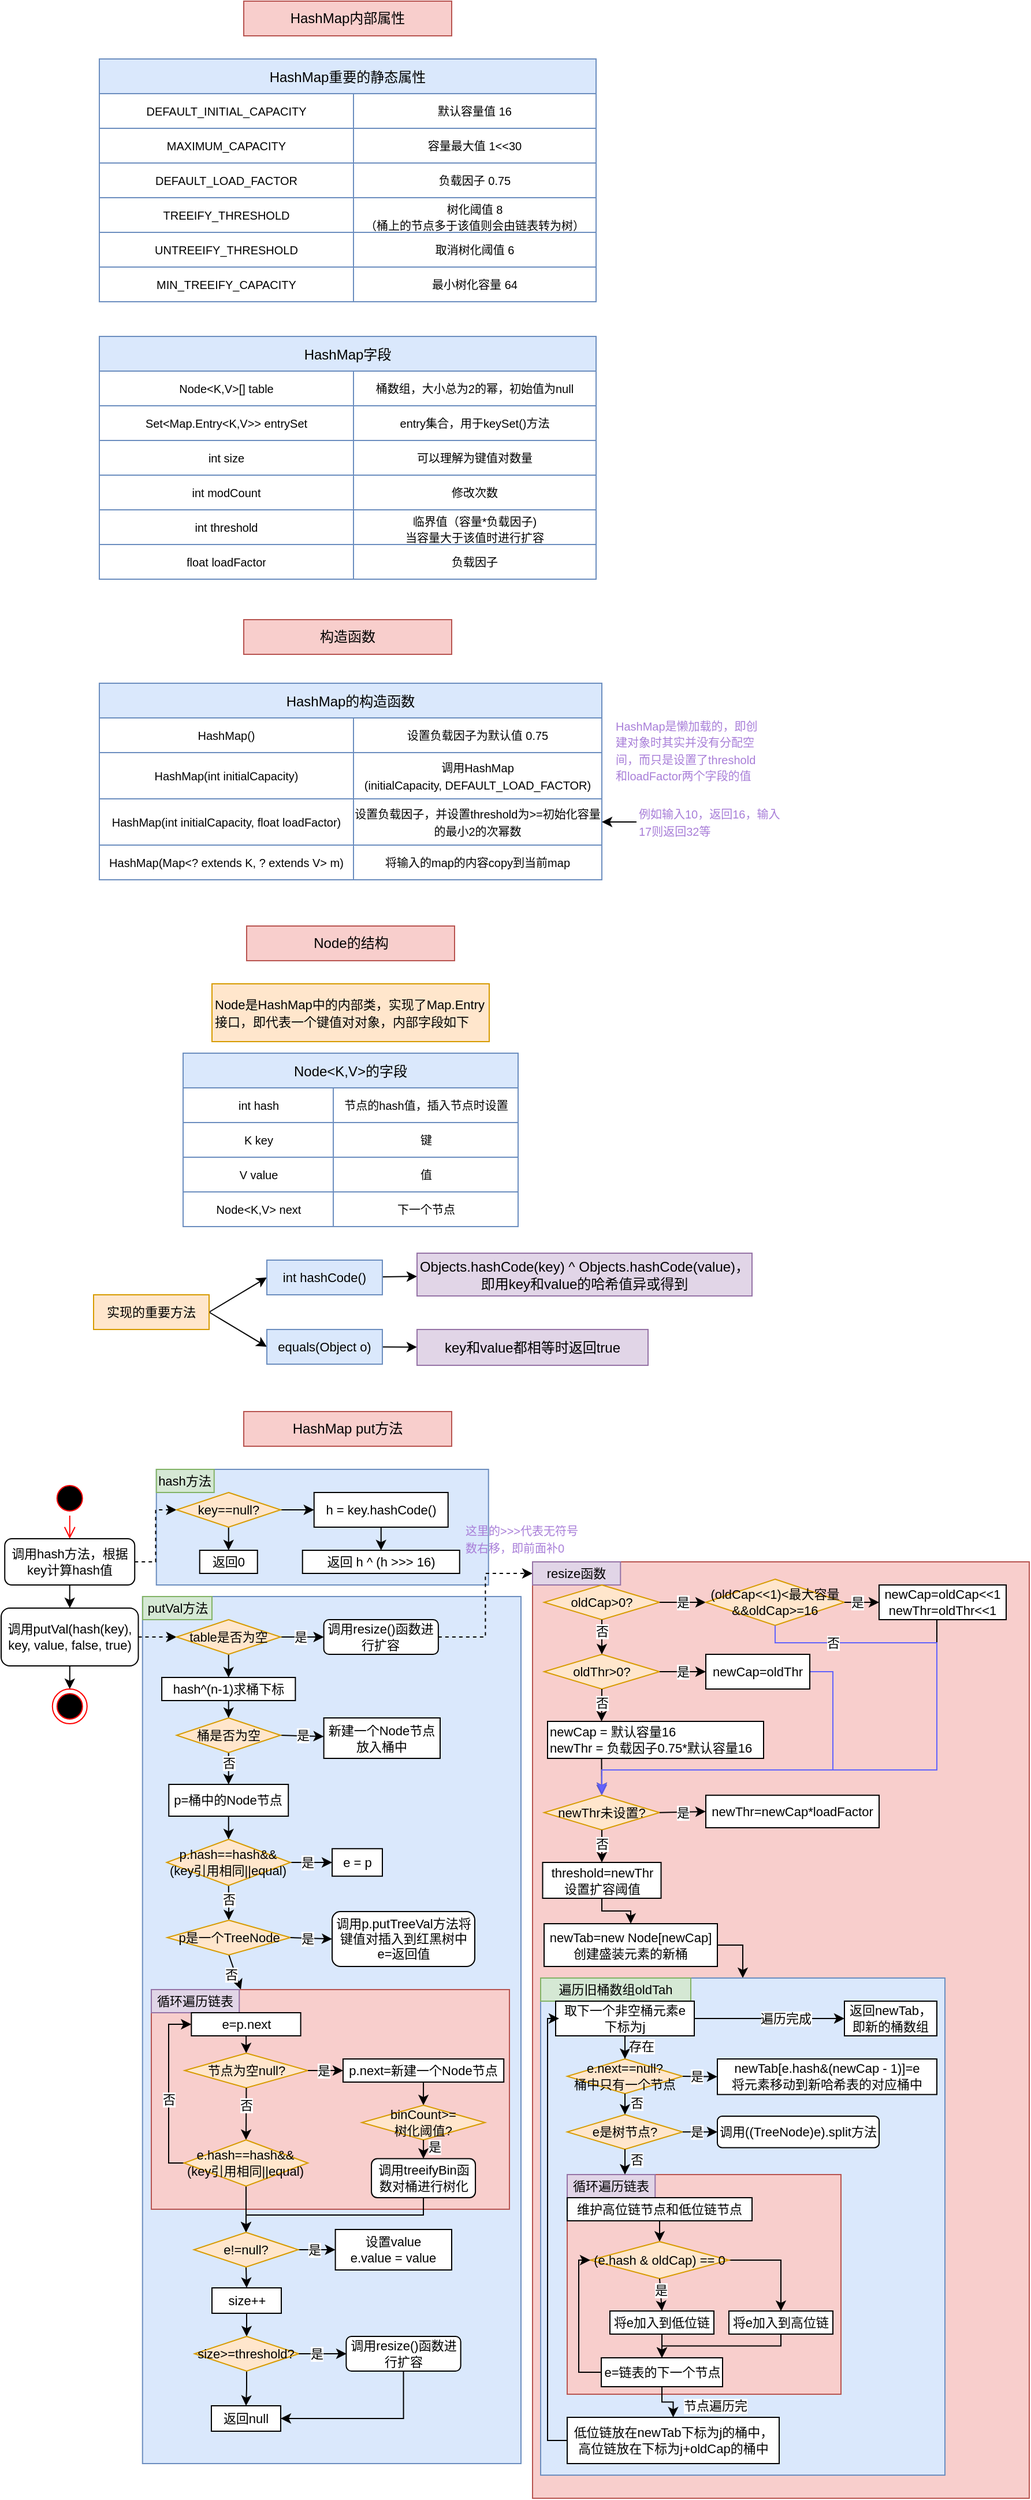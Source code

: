 <mxfile>
    <diagram id="Ffb0f-CPwvfEkKuO-_Lf" name="第 1 页">
        <mxGraphModel dx="519" dy="463" grid="1" gridSize="10" guides="1" tooltips="1" connect="1" arrows="1" fold="1" page="1" pageScale="1" pageWidth="827" pageHeight="1169" math="0" shadow="0">
            <root>
                <mxCell id="0"/>
                <mxCell id="1" parent="0"/>
                <mxCell id="2" value="HashMap重要的静态属性" style="shape=table;startSize=30;container=1;collapsible=0;childLayout=tableLayout;fontStyle=0;align=center;pointerEvents=1;fillColor=#dae8fc;strokeColor=#6c8ebf;" vertex="1" parent="1">
                    <mxGeometry x="155" y="70" width="430" height="210" as="geometry"/>
                </mxCell>
                <mxCell id="3" value="" style="shape=partialRectangle;html=1;whiteSpace=wrap;collapsible=0;dropTarget=0;pointerEvents=0;fillColor=none;top=0;left=0;bottom=0;right=0;points=[[0,0.5],[1,0.5]];portConstraint=eastwest;" vertex="1" parent="2">
                    <mxGeometry y="30" width="430" height="30" as="geometry"/>
                </mxCell>
                <mxCell id="4" value="&lt;font style=&quot;font-size: 10px&quot;&gt;DEFAULT_INITIAL_CAPACITY&lt;/font&gt;" style="shape=partialRectangle;html=1;whiteSpace=wrap;connectable=0;fillColor=none;top=0;left=0;bottom=0;right=0;overflow=hidden;pointerEvents=1;" vertex="1" parent="3">
                    <mxGeometry width="220" height="30" as="geometry">
                        <mxRectangle width="220" height="30" as="alternateBounds"/>
                    </mxGeometry>
                </mxCell>
                <mxCell id="5" value="&lt;font style=&quot;font-size: 10px&quot;&gt;默认容量值 16&lt;/font&gt;" style="shape=partialRectangle;html=1;whiteSpace=wrap;connectable=0;fillColor=none;top=0;left=0;bottom=0;right=0;overflow=hidden;pointerEvents=1;" vertex="1" parent="3">
                    <mxGeometry x="220" width="210" height="30" as="geometry">
                        <mxRectangle width="210" height="30" as="alternateBounds"/>
                    </mxGeometry>
                </mxCell>
                <mxCell id="6" style="shape=partialRectangle;html=1;whiteSpace=wrap;collapsible=0;dropTarget=0;pointerEvents=0;fillColor=none;top=0;left=0;bottom=0;right=0;points=[[0,0.5],[1,0.5]];portConstraint=eastwest;" vertex="1" parent="2">
                    <mxGeometry y="60" width="430" height="30" as="geometry"/>
                </mxCell>
                <mxCell id="7" value="&lt;font style=&quot;font-size: 10px&quot;&gt;MAXIMUM_CAPACITY&lt;/font&gt;" style="shape=partialRectangle;html=1;whiteSpace=wrap;connectable=0;fillColor=none;top=0;left=0;bottom=0;right=0;overflow=hidden;pointerEvents=1;" vertex="1" parent="6">
                    <mxGeometry width="220" height="30" as="geometry">
                        <mxRectangle width="220" height="30" as="alternateBounds"/>
                    </mxGeometry>
                </mxCell>
                <mxCell id="8" value="&lt;font style=&quot;font-size: 10px&quot;&gt;容量最大值 1&amp;lt;&amp;lt;30&lt;/font&gt;" style="shape=partialRectangle;html=1;whiteSpace=wrap;connectable=0;fillColor=none;top=0;left=0;bottom=0;right=0;overflow=hidden;pointerEvents=1;" vertex="1" parent="6">
                    <mxGeometry x="220" width="210" height="30" as="geometry">
                        <mxRectangle width="210" height="30" as="alternateBounds"/>
                    </mxGeometry>
                </mxCell>
                <mxCell id="9" style="shape=partialRectangle;html=1;whiteSpace=wrap;collapsible=0;dropTarget=0;pointerEvents=0;fillColor=none;top=0;left=0;bottom=0;right=0;points=[[0,0.5],[1,0.5]];portConstraint=eastwest;" vertex="1" parent="2">
                    <mxGeometry y="90" width="430" height="30" as="geometry"/>
                </mxCell>
                <mxCell id="10" value="&lt;font style=&quot;font-size: 10px&quot;&gt;DEFAULT_LOAD_FACTOR&lt;/font&gt;" style="shape=partialRectangle;html=1;whiteSpace=wrap;connectable=0;fillColor=none;top=0;left=0;bottom=0;right=0;overflow=hidden;pointerEvents=1;" vertex="1" parent="9">
                    <mxGeometry width="220" height="30" as="geometry">
                        <mxRectangle width="220" height="30" as="alternateBounds"/>
                    </mxGeometry>
                </mxCell>
                <mxCell id="11" value="&lt;font style=&quot;font-size: 10px&quot;&gt;负载因子 0.75&lt;/font&gt;" style="shape=partialRectangle;html=1;whiteSpace=wrap;connectable=0;fillColor=none;top=0;left=0;bottom=0;right=0;overflow=hidden;pointerEvents=1;" vertex="1" parent="9">
                    <mxGeometry x="220" width="210" height="30" as="geometry">
                        <mxRectangle width="210" height="30" as="alternateBounds"/>
                    </mxGeometry>
                </mxCell>
                <mxCell id="12" style="shape=partialRectangle;html=1;whiteSpace=wrap;collapsible=0;dropTarget=0;pointerEvents=0;fillColor=none;top=0;left=0;bottom=0;right=0;points=[[0,0.5],[1,0.5]];portConstraint=eastwest;" vertex="1" parent="2">
                    <mxGeometry y="120" width="430" height="30" as="geometry"/>
                </mxCell>
                <mxCell id="13" value="&lt;font style=&quot;font-size: 10px&quot;&gt;TREEIFY_THRESHOLD&lt;/font&gt;" style="shape=partialRectangle;html=1;whiteSpace=wrap;connectable=0;fillColor=none;top=0;left=0;bottom=0;right=0;overflow=hidden;pointerEvents=1;" vertex="1" parent="12">
                    <mxGeometry width="220" height="30" as="geometry">
                        <mxRectangle width="220" height="30" as="alternateBounds"/>
                    </mxGeometry>
                </mxCell>
                <mxCell id="14" value="&lt;span style=&quot;font-size: 10px&quot;&gt;树化阈值 8&lt;br&gt;（桶上的节点多于该值则会由链表转为树）&lt;/span&gt;" style="shape=partialRectangle;html=1;whiteSpace=wrap;connectable=0;fillColor=none;top=0;left=0;bottom=0;right=0;overflow=hidden;pointerEvents=1;" vertex="1" parent="12">
                    <mxGeometry x="220" width="210" height="30" as="geometry">
                        <mxRectangle width="210" height="30" as="alternateBounds"/>
                    </mxGeometry>
                </mxCell>
                <mxCell id="19" style="shape=partialRectangle;html=1;whiteSpace=wrap;collapsible=0;dropTarget=0;pointerEvents=0;fillColor=none;top=0;left=0;bottom=0;right=0;points=[[0,0.5],[1,0.5]];portConstraint=eastwest;" vertex="1" parent="2">
                    <mxGeometry y="150" width="430" height="30" as="geometry"/>
                </mxCell>
                <mxCell id="20" value="&lt;font style=&quot;font-size: 10px&quot;&gt;UNTREEIFY_THRESHOLD&lt;/font&gt;" style="shape=partialRectangle;html=1;whiteSpace=wrap;connectable=0;fillColor=none;top=0;left=0;bottom=0;right=0;overflow=hidden;pointerEvents=1;" vertex="1" parent="19">
                    <mxGeometry width="220" height="30" as="geometry">
                        <mxRectangle width="220" height="30" as="alternateBounds"/>
                    </mxGeometry>
                </mxCell>
                <mxCell id="21" value="&lt;span style=&quot;font-size: 10px&quot;&gt;取消树化阈值 6&lt;/span&gt;" style="shape=partialRectangle;html=1;whiteSpace=wrap;connectable=0;fillColor=none;top=0;left=0;bottom=0;right=0;overflow=hidden;pointerEvents=1;" vertex="1" parent="19">
                    <mxGeometry x="220" width="210" height="30" as="geometry">
                        <mxRectangle width="210" height="30" as="alternateBounds"/>
                    </mxGeometry>
                </mxCell>
                <mxCell id="22" style="shape=partialRectangle;html=1;whiteSpace=wrap;collapsible=0;dropTarget=0;pointerEvents=0;fillColor=none;top=0;left=0;bottom=0;right=0;points=[[0,0.5],[1,0.5]];portConstraint=eastwest;" vertex="1" parent="2">
                    <mxGeometry y="180" width="430" height="30" as="geometry"/>
                </mxCell>
                <mxCell id="23" value="&lt;font style=&quot;font-size: 10px&quot;&gt;MIN_TREEIFY_CAPACITY&lt;/font&gt;" style="shape=partialRectangle;html=1;whiteSpace=wrap;connectable=0;fillColor=none;top=0;left=0;bottom=0;right=0;overflow=hidden;pointerEvents=1;" vertex="1" parent="22">
                    <mxGeometry width="220" height="30" as="geometry">
                        <mxRectangle width="220" height="30" as="alternateBounds"/>
                    </mxGeometry>
                </mxCell>
                <mxCell id="24" value="&lt;span style=&quot;font-size: 10px&quot;&gt;最小树化容量 64&lt;/span&gt;" style="shape=partialRectangle;html=1;whiteSpace=wrap;connectable=0;fillColor=none;top=0;left=0;bottom=0;right=0;overflow=hidden;pointerEvents=1;" vertex="1" parent="22">
                    <mxGeometry x="220" width="210" height="30" as="geometry">
                        <mxRectangle width="210" height="30" as="alternateBounds"/>
                    </mxGeometry>
                </mxCell>
                <mxCell id="15" value="HashMap内部属性" style="rounded=0;whiteSpace=wrap;html=1;fillColor=#f8cecc;strokeColor=#b85450;" vertex="1" parent="1">
                    <mxGeometry x="280" y="20" width="180" height="30" as="geometry"/>
                </mxCell>
                <mxCell id="29" value="HashMap字段" style="shape=table;startSize=30;container=1;collapsible=0;childLayout=tableLayout;fontStyle=0;align=center;pointerEvents=1;fillColor=#dae8fc;strokeColor=#6c8ebf;" vertex="1" parent="1">
                    <mxGeometry x="155" y="310" width="430" height="210" as="geometry"/>
                </mxCell>
                <mxCell id="30" value="" style="shape=partialRectangle;html=1;whiteSpace=wrap;collapsible=0;dropTarget=0;pointerEvents=0;fillColor=none;top=0;left=0;bottom=0;right=0;points=[[0,0.5],[1,0.5]];portConstraint=eastwest;" vertex="1" parent="29">
                    <mxGeometry y="30" width="430" height="30" as="geometry"/>
                </mxCell>
                <mxCell id="31" value="&lt;font style=&quot;font-size: 10px&quot;&gt;Node&amp;lt;K,V&amp;gt;[] table&lt;/font&gt;" style="shape=partialRectangle;html=1;whiteSpace=wrap;connectable=0;fillColor=none;top=0;left=0;bottom=0;right=0;overflow=hidden;pointerEvents=1;" vertex="1" parent="30">
                    <mxGeometry width="220" height="30" as="geometry">
                        <mxRectangle width="220" height="30" as="alternateBounds"/>
                    </mxGeometry>
                </mxCell>
                <mxCell id="32" value="&lt;span style=&quot;font-size: 10px&quot;&gt;桶数组，大小总为2的幂，初始值为null&lt;/span&gt;" style="shape=partialRectangle;html=1;whiteSpace=wrap;connectable=0;fillColor=none;top=0;left=0;bottom=0;right=0;overflow=hidden;pointerEvents=1;" vertex="1" parent="30">
                    <mxGeometry x="220" width="210" height="30" as="geometry">
                        <mxRectangle width="210" height="30" as="alternateBounds"/>
                    </mxGeometry>
                </mxCell>
                <mxCell id="33" style="shape=partialRectangle;html=1;whiteSpace=wrap;collapsible=0;dropTarget=0;pointerEvents=0;fillColor=none;top=0;left=0;bottom=0;right=0;points=[[0,0.5],[1,0.5]];portConstraint=eastwest;" vertex="1" parent="29">
                    <mxGeometry y="60" width="430" height="30" as="geometry"/>
                </mxCell>
                <mxCell id="34" value="&lt;font style=&quot;font-size: 10px&quot;&gt;Set&amp;lt;Map.Entry&amp;lt;K,V&amp;gt;&amp;gt; entrySet&lt;/font&gt;" style="shape=partialRectangle;html=1;whiteSpace=wrap;connectable=0;fillColor=none;top=0;left=0;bottom=0;right=0;overflow=hidden;pointerEvents=1;" vertex="1" parent="33">
                    <mxGeometry width="220" height="30" as="geometry">
                        <mxRectangle width="220" height="30" as="alternateBounds"/>
                    </mxGeometry>
                </mxCell>
                <mxCell id="35" value="&lt;span style=&quot;font-size: 10px&quot;&gt;entry集合，用于keySet()方法&lt;/span&gt;" style="shape=partialRectangle;html=1;whiteSpace=wrap;connectable=0;fillColor=none;top=0;left=0;bottom=0;right=0;overflow=hidden;pointerEvents=1;" vertex="1" parent="33">
                    <mxGeometry x="220" width="210" height="30" as="geometry">
                        <mxRectangle width="210" height="30" as="alternateBounds"/>
                    </mxGeometry>
                </mxCell>
                <mxCell id="36" style="shape=partialRectangle;html=1;whiteSpace=wrap;collapsible=0;dropTarget=0;pointerEvents=0;fillColor=none;top=0;left=0;bottom=0;right=0;points=[[0,0.5],[1,0.5]];portConstraint=eastwest;" vertex="1" parent="29">
                    <mxGeometry y="90" width="430" height="30" as="geometry"/>
                </mxCell>
                <mxCell id="37" value="&lt;font style=&quot;font-size: 10px&quot;&gt;int size&lt;/font&gt;" style="shape=partialRectangle;html=1;whiteSpace=wrap;connectable=0;fillColor=none;top=0;left=0;bottom=0;right=0;overflow=hidden;pointerEvents=1;" vertex="1" parent="36">
                    <mxGeometry width="220" height="30" as="geometry">
                        <mxRectangle width="220" height="30" as="alternateBounds"/>
                    </mxGeometry>
                </mxCell>
                <mxCell id="38" value="&lt;span style=&quot;font-size: 10px&quot;&gt;可以理解为键值对数量&lt;/span&gt;" style="shape=partialRectangle;html=1;whiteSpace=wrap;connectable=0;fillColor=none;top=0;left=0;bottom=0;right=0;overflow=hidden;pointerEvents=1;" vertex="1" parent="36">
                    <mxGeometry x="220" width="210" height="30" as="geometry">
                        <mxRectangle width="210" height="30" as="alternateBounds"/>
                    </mxGeometry>
                </mxCell>
                <mxCell id="39" style="shape=partialRectangle;html=1;whiteSpace=wrap;collapsible=0;dropTarget=0;pointerEvents=0;fillColor=none;top=0;left=0;bottom=0;right=0;points=[[0,0.5],[1,0.5]];portConstraint=eastwest;" vertex="1" parent="29">
                    <mxGeometry y="120" width="430" height="30" as="geometry"/>
                </mxCell>
                <mxCell id="40" value="&lt;font style=&quot;font-size: 10px&quot;&gt;int modCount&lt;/font&gt;" style="shape=partialRectangle;html=1;whiteSpace=wrap;connectable=0;fillColor=none;top=0;left=0;bottom=0;right=0;overflow=hidden;pointerEvents=1;" vertex="1" parent="39">
                    <mxGeometry width="220" height="30" as="geometry">
                        <mxRectangle width="220" height="30" as="alternateBounds"/>
                    </mxGeometry>
                </mxCell>
                <mxCell id="41" value="&lt;span style=&quot;font-size: 10px&quot;&gt;修改次数&lt;/span&gt;" style="shape=partialRectangle;html=1;whiteSpace=wrap;connectable=0;fillColor=none;top=0;left=0;bottom=0;right=0;overflow=hidden;pointerEvents=1;" vertex="1" parent="39">
                    <mxGeometry x="220" width="210" height="30" as="geometry">
                        <mxRectangle width="210" height="30" as="alternateBounds"/>
                    </mxGeometry>
                </mxCell>
                <mxCell id="42" style="shape=partialRectangle;html=1;whiteSpace=wrap;collapsible=0;dropTarget=0;pointerEvents=0;fillColor=none;top=0;left=0;bottom=0;right=0;points=[[0,0.5],[1,0.5]];portConstraint=eastwest;" vertex="1" parent="29">
                    <mxGeometry y="150" width="430" height="30" as="geometry"/>
                </mxCell>
                <mxCell id="43" value="&lt;font style=&quot;font-size: 10px&quot;&gt;int threshold&lt;/font&gt;" style="shape=partialRectangle;html=1;whiteSpace=wrap;connectable=0;fillColor=none;top=0;left=0;bottom=0;right=0;overflow=hidden;pointerEvents=1;" vertex="1" parent="42">
                    <mxGeometry width="220" height="30" as="geometry">
                        <mxRectangle width="220" height="30" as="alternateBounds"/>
                    </mxGeometry>
                </mxCell>
                <mxCell id="44" value="&lt;span style=&quot;font-size: 10px&quot;&gt;临界值（容量*负载因子)&lt;br&gt;当容量大于该值时进行扩容&lt;br&gt;&lt;/span&gt;" style="shape=partialRectangle;html=1;whiteSpace=wrap;connectable=0;fillColor=none;top=0;left=0;bottom=0;right=0;overflow=hidden;pointerEvents=1;" vertex="1" parent="42">
                    <mxGeometry x="220" width="210" height="30" as="geometry">
                        <mxRectangle width="210" height="30" as="alternateBounds"/>
                    </mxGeometry>
                </mxCell>
                <mxCell id="45" style="shape=partialRectangle;html=1;whiteSpace=wrap;collapsible=0;dropTarget=0;pointerEvents=0;fillColor=none;top=0;left=0;bottom=0;right=0;points=[[0,0.5],[1,0.5]];portConstraint=eastwest;" vertex="1" parent="29">
                    <mxGeometry y="180" width="430" height="30" as="geometry"/>
                </mxCell>
                <mxCell id="46" value="&lt;font style=&quot;font-size: 10px&quot;&gt;float loadFactor&lt;/font&gt;" style="shape=partialRectangle;html=1;whiteSpace=wrap;connectable=0;fillColor=none;top=0;left=0;bottom=0;right=0;overflow=hidden;pointerEvents=1;" vertex="1" parent="45">
                    <mxGeometry width="220" height="30" as="geometry">
                        <mxRectangle width="220" height="30" as="alternateBounds"/>
                    </mxGeometry>
                </mxCell>
                <mxCell id="47" value="&lt;span style=&quot;font-size: 10px&quot;&gt;负载因子&lt;/span&gt;" style="shape=partialRectangle;html=1;whiteSpace=wrap;connectable=0;fillColor=none;top=0;left=0;bottom=0;right=0;overflow=hidden;pointerEvents=1;" vertex="1" parent="45">
                    <mxGeometry x="220" width="210" height="30" as="geometry">
                        <mxRectangle width="210" height="30" as="alternateBounds"/>
                    </mxGeometry>
                </mxCell>
                <mxCell id="48" value="构造函数" style="rounded=0;whiteSpace=wrap;html=1;fillColor=#f8cecc;strokeColor=#b85450;" vertex="1" parent="1">
                    <mxGeometry x="280" y="555" width="180" height="30" as="geometry"/>
                </mxCell>
                <mxCell id="49" value="HashMap的构造函数" style="shape=table;startSize=30;container=1;collapsible=0;childLayout=tableLayout;fontStyle=0;align=center;pointerEvents=1;fillColor=#dae8fc;strokeColor=#6c8ebf;" vertex="1" parent="1">
                    <mxGeometry x="155" y="610" width="435.0" height="170" as="geometry"/>
                </mxCell>
                <mxCell id="50" value="" style="shape=partialRectangle;html=1;whiteSpace=wrap;collapsible=0;dropTarget=0;pointerEvents=0;fillColor=none;top=0;left=0;bottom=0;right=0;points=[[0,0.5],[1,0.5]];portConstraint=eastwest;" vertex="1" parent="49">
                    <mxGeometry y="30" width="435.0" height="30" as="geometry"/>
                </mxCell>
                <mxCell id="51" value="&lt;font style=&quot;font-size: 10px&quot;&gt;HashMap()&lt;/font&gt;" style="shape=partialRectangle;html=1;whiteSpace=wrap;connectable=0;fillColor=none;top=0;left=0;bottom=0;right=0;overflow=hidden;pointerEvents=1;" vertex="1" parent="50">
                    <mxGeometry width="220" height="30" as="geometry">
                        <mxRectangle width="220" height="30" as="alternateBounds"/>
                    </mxGeometry>
                </mxCell>
                <mxCell id="52" value="&lt;span style=&quot;font-size: 10px&quot;&gt;设置负载因子为默认值 0.75&lt;/span&gt;" style="shape=partialRectangle;html=1;whiteSpace=wrap;connectable=0;fillColor=none;top=0;left=0;bottom=0;right=0;overflow=hidden;pointerEvents=1;" vertex="1" parent="50">
                    <mxGeometry x="220" width="215" height="30" as="geometry">
                        <mxRectangle width="215" height="30" as="alternateBounds"/>
                    </mxGeometry>
                </mxCell>
                <mxCell id="53" style="shape=partialRectangle;html=1;whiteSpace=wrap;collapsible=0;dropTarget=0;pointerEvents=0;fillColor=none;top=0;left=0;bottom=0;right=0;points=[[0,0.5],[1,0.5]];portConstraint=eastwest;" vertex="1" parent="49">
                    <mxGeometry y="60" width="435.0" height="40" as="geometry"/>
                </mxCell>
                <mxCell id="54" value="&lt;font style=&quot;font-size: 10px&quot;&gt;HashMap(int initialCapacity)&lt;/font&gt;" style="shape=partialRectangle;html=1;whiteSpace=wrap;connectable=0;fillColor=none;top=0;left=0;bottom=0;right=0;overflow=hidden;pointerEvents=1;" vertex="1" parent="53">
                    <mxGeometry width="220" height="40" as="geometry">
                        <mxRectangle width="220" height="40" as="alternateBounds"/>
                    </mxGeometry>
                </mxCell>
                <mxCell id="55" value="&lt;span style=&quot;font-size: 10px&quot;&gt;调用HashMap&lt;br&gt;&lt;/span&gt;&lt;span style=&quot;font-size: 10px&quot;&gt;(initialCapacity, DEFAULT_LOAD_FACTOR)&lt;/span&gt;" style="shape=partialRectangle;html=1;whiteSpace=wrap;connectable=0;fillColor=none;top=0;left=0;bottom=0;right=0;overflow=hidden;pointerEvents=1;" vertex="1" parent="53">
                    <mxGeometry x="220" width="215" height="40" as="geometry">
                        <mxRectangle width="215" height="40" as="alternateBounds"/>
                    </mxGeometry>
                </mxCell>
                <mxCell id="56" style="shape=partialRectangle;html=1;whiteSpace=wrap;collapsible=0;dropTarget=0;pointerEvents=0;fillColor=none;top=0;left=0;bottom=0;right=0;points=[[0,0.5],[1,0.5]];portConstraint=eastwest;" vertex="1" parent="49">
                    <mxGeometry y="100" width="435.0" height="40" as="geometry"/>
                </mxCell>
                <mxCell id="57" value="&lt;font style=&quot;font-size: 10px&quot;&gt;HashMap(int initialCapacity, float loadFactor)&lt;/font&gt;" style="shape=partialRectangle;html=1;whiteSpace=wrap;connectable=0;fillColor=none;top=0;left=0;bottom=0;right=0;overflow=hidden;pointerEvents=1;" vertex="1" parent="56">
                    <mxGeometry width="220" height="40" as="geometry">
                        <mxRectangle width="220" height="40" as="alternateBounds"/>
                    </mxGeometry>
                </mxCell>
                <mxCell id="58" value="&lt;span style=&quot;font-size: 10px&quot;&gt;设置负载因子，并设置threshold为&amp;gt;=初始化容量的最小2的次幂数&lt;/span&gt;" style="shape=partialRectangle;html=1;whiteSpace=wrap;connectable=0;fillColor=none;top=0;left=0;bottom=0;right=0;overflow=hidden;pointerEvents=1;" vertex="1" parent="56">
                    <mxGeometry x="220" width="215" height="40" as="geometry">
                        <mxRectangle width="215" height="40" as="alternateBounds"/>
                    </mxGeometry>
                </mxCell>
                <mxCell id="59" style="shape=partialRectangle;html=1;whiteSpace=wrap;collapsible=0;dropTarget=0;pointerEvents=0;fillColor=none;top=0;left=0;bottom=0;right=0;points=[[0,0.5],[1,0.5]];portConstraint=eastwest;" vertex="1" parent="49">
                    <mxGeometry y="140" width="435.0" height="30" as="geometry"/>
                </mxCell>
                <mxCell id="60" value="&lt;font style=&quot;font-size: 10px&quot;&gt;HashMap(Map&amp;lt;? extends K, ? extends V&amp;gt; m)&lt;/font&gt;" style="shape=partialRectangle;html=1;whiteSpace=wrap;connectable=0;fillColor=none;top=0;left=0;bottom=0;right=0;overflow=hidden;pointerEvents=1;" vertex="1" parent="59">
                    <mxGeometry width="220" height="30" as="geometry">
                        <mxRectangle width="220" height="30" as="alternateBounds"/>
                    </mxGeometry>
                </mxCell>
                <mxCell id="61" value="&lt;span style=&quot;font-size: 10px&quot;&gt;将输入的map的内容copy到当前map&lt;/span&gt;" style="shape=partialRectangle;html=1;whiteSpace=wrap;connectable=0;fillColor=none;top=0;left=0;bottom=0;right=0;overflow=hidden;pointerEvents=1;" vertex="1" parent="59">
                    <mxGeometry x="220" width="215" height="30" as="geometry">
                        <mxRectangle width="215" height="30" as="alternateBounds"/>
                    </mxGeometry>
                </mxCell>
                <mxCell id="69" style="edgeStyle=none;html=1;exitX=0;exitY=0.5;exitDx=0;exitDy=0;entryX=1;entryY=0.5;entryDx=0;entryDy=0;" edge="1" parent="1" source="68" target="56">
                    <mxGeometry relative="1" as="geometry"/>
                </mxCell>
                <mxCell id="68" value="&lt;font style=&quot;font-size: 10px&quot;&gt;例如输入10，返回16，输入17则返回32等&lt;/font&gt;" style="rounded=0;whiteSpace=wrap;html=1;fillColor=none;strokeColor=none;fontColor=#A87ED8;align=left;" vertex="1" parent="1">
                    <mxGeometry x="620" y="712.5" width="130" height="35" as="geometry"/>
                </mxCell>
                <mxCell id="70" value="Node的结构" style="rounded=0;whiteSpace=wrap;html=1;fillColor=#f8cecc;strokeColor=#b85450;" vertex="1" parent="1">
                    <mxGeometry x="282.5" y="820" width="180" height="30" as="geometry"/>
                </mxCell>
                <mxCell id="72" value="&lt;span style=&quot;font-size: 10px&quot;&gt;HashMap是懒加载的，即创建对象时其实并没有分配空间，而只是设置了threshold和loadFactor两个字段的值&lt;/span&gt;" style="rounded=0;whiteSpace=wrap;html=1;fillColor=none;strokeColor=none;fontColor=#A87ED8;align=left;" vertex="1" parent="1">
                    <mxGeometry x="600" y="640" width="130" height="55" as="geometry"/>
                </mxCell>
                <mxCell id="73" value="&lt;font style=&quot;font-size: 11px&quot;&gt;Node是HashMap中的内部类，实现了Map.Entry接口，即代表一个键值对对象，内部字段如下&lt;/font&gt;" style="rounded=0;whiteSpace=wrap;html=1;fillColor=#ffe6cc;strokeColor=#d79b00;align=left;" vertex="1" parent="1">
                    <mxGeometry x="252.5" y="870" width="240" height="50" as="geometry"/>
                </mxCell>
                <mxCell id="74" value="Node&lt;K,V&gt;的字段" style="shape=table;startSize=30;container=1;collapsible=0;childLayout=tableLayout;fontStyle=0;align=center;pointerEvents=1;fillColor=#dae8fc;strokeColor=#6c8ebf;" vertex="1" parent="1">
                    <mxGeometry x="227.5" y="930" width="290.0" height="150" as="geometry"/>
                </mxCell>
                <mxCell id="75" value="" style="shape=partialRectangle;html=1;whiteSpace=wrap;collapsible=0;dropTarget=0;pointerEvents=0;fillColor=none;top=0;left=0;bottom=0;right=0;points=[[0,0.5],[1,0.5]];portConstraint=eastwest;" vertex="1" parent="74">
                    <mxGeometry y="30" width="290.0" height="30" as="geometry"/>
                </mxCell>
                <mxCell id="76" value="&lt;font style=&quot;font-size: 10px&quot;&gt;int hash&lt;/font&gt;" style="shape=partialRectangle;html=1;whiteSpace=wrap;connectable=0;fillColor=none;top=0;left=0;bottom=0;right=0;overflow=hidden;pointerEvents=1;" vertex="1" parent="75">
                    <mxGeometry width="130" height="30" as="geometry">
                        <mxRectangle width="130" height="30" as="alternateBounds"/>
                    </mxGeometry>
                </mxCell>
                <mxCell id="77" value="&lt;span style=&quot;font-size: 10px&quot;&gt;节点的hash值，插入节点时设置&lt;/span&gt;" style="shape=partialRectangle;html=1;whiteSpace=wrap;connectable=0;fillColor=none;top=0;left=0;bottom=0;right=0;overflow=hidden;pointerEvents=1;" vertex="1" parent="75">
                    <mxGeometry x="130" width="160" height="30" as="geometry">
                        <mxRectangle width="160" height="30" as="alternateBounds"/>
                    </mxGeometry>
                </mxCell>
                <mxCell id="78" style="shape=partialRectangle;html=1;whiteSpace=wrap;collapsible=0;dropTarget=0;pointerEvents=0;fillColor=none;top=0;left=0;bottom=0;right=0;points=[[0,0.5],[1,0.5]];portConstraint=eastwest;" vertex="1" parent="74">
                    <mxGeometry y="60" width="290.0" height="30" as="geometry"/>
                </mxCell>
                <mxCell id="79" value="&lt;font style=&quot;font-size: 10px&quot;&gt;K key&lt;/font&gt;" style="shape=partialRectangle;html=1;whiteSpace=wrap;connectable=0;fillColor=none;top=0;left=0;bottom=0;right=0;overflow=hidden;pointerEvents=1;" vertex="1" parent="78">
                    <mxGeometry width="130" height="30" as="geometry">
                        <mxRectangle width="130" height="30" as="alternateBounds"/>
                    </mxGeometry>
                </mxCell>
                <mxCell id="80" value="&lt;span style=&quot;font-size: 10px&quot;&gt;键&lt;/span&gt;" style="shape=partialRectangle;html=1;whiteSpace=wrap;connectable=0;fillColor=none;top=0;left=0;bottom=0;right=0;overflow=hidden;pointerEvents=1;" vertex="1" parent="78">
                    <mxGeometry x="130" width="160" height="30" as="geometry">
                        <mxRectangle width="160" height="30" as="alternateBounds"/>
                    </mxGeometry>
                </mxCell>
                <mxCell id="81" style="shape=partialRectangle;html=1;whiteSpace=wrap;collapsible=0;dropTarget=0;pointerEvents=0;fillColor=none;top=0;left=0;bottom=0;right=0;points=[[0,0.5],[1,0.5]];portConstraint=eastwest;" vertex="1" parent="74">
                    <mxGeometry y="90" width="290.0" height="30" as="geometry"/>
                </mxCell>
                <mxCell id="82" value="&lt;font style=&quot;font-size: 10px&quot;&gt;V value&lt;/font&gt;" style="shape=partialRectangle;html=1;whiteSpace=wrap;connectable=0;fillColor=none;top=0;left=0;bottom=0;right=0;overflow=hidden;pointerEvents=1;" vertex="1" parent="81">
                    <mxGeometry width="130" height="30" as="geometry">
                        <mxRectangle width="130" height="30" as="alternateBounds"/>
                    </mxGeometry>
                </mxCell>
                <mxCell id="83" value="&lt;span style=&quot;font-size: 10px&quot;&gt;值&lt;/span&gt;" style="shape=partialRectangle;html=1;whiteSpace=wrap;connectable=0;fillColor=none;top=0;left=0;bottom=0;right=0;overflow=hidden;pointerEvents=1;" vertex="1" parent="81">
                    <mxGeometry x="130" width="160" height="30" as="geometry">
                        <mxRectangle width="160" height="30" as="alternateBounds"/>
                    </mxGeometry>
                </mxCell>
                <mxCell id="84" style="shape=partialRectangle;html=1;whiteSpace=wrap;collapsible=0;dropTarget=0;pointerEvents=0;fillColor=none;top=0;left=0;bottom=0;right=0;points=[[0,0.5],[1,0.5]];portConstraint=eastwest;" vertex="1" parent="74">
                    <mxGeometry y="120" width="290.0" height="30" as="geometry"/>
                </mxCell>
                <mxCell id="85" value="&lt;font style=&quot;font-size: 10px&quot;&gt;Node&amp;lt;K,V&amp;gt; next&lt;/font&gt;" style="shape=partialRectangle;html=1;whiteSpace=wrap;connectable=0;fillColor=none;top=0;left=0;bottom=0;right=0;overflow=hidden;pointerEvents=1;" vertex="1" parent="84">
                    <mxGeometry width="130" height="30" as="geometry">
                        <mxRectangle width="130" height="30" as="alternateBounds"/>
                    </mxGeometry>
                </mxCell>
                <mxCell id="86" value="&lt;span style=&quot;font-size: 10px&quot;&gt;下一个节点&lt;/span&gt;" style="shape=partialRectangle;html=1;whiteSpace=wrap;connectable=0;fillColor=none;top=0;left=0;bottom=0;right=0;overflow=hidden;pointerEvents=1;" vertex="1" parent="84">
                    <mxGeometry x="130" width="160" height="30" as="geometry">
                        <mxRectangle width="160" height="30" as="alternateBounds"/>
                    </mxGeometry>
                </mxCell>
                <mxCell id="95" style="edgeStyle=none;html=1;exitX=1;exitY=0.5;exitDx=0;exitDy=0;entryX=0;entryY=0.5;entryDx=0;entryDy=0;fontSize=11;" edge="1" parent="1" source="87" target="88">
                    <mxGeometry relative="1" as="geometry"/>
                </mxCell>
                <mxCell id="96" style="edgeStyle=none;html=1;exitX=1;exitY=0.5;exitDx=0;exitDy=0;entryX=0;entryY=0.5;entryDx=0;entryDy=0;fontSize=11;" edge="1" parent="1" source="87" target="89">
                    <mxGeometry relative="1" as="geometry"/>
                </mxCell>
                <mxCell id="87" value="&lt;span style=&quot;font-size: 11px&quot;&gt;实现的重要方法&lt;/span&gt;" style="rounded=0;whiteSpace=wrap;html=1;fillColor=#ffe6cc;strokeColor=#d79b00;align=center;" vertex="1" parent="1">
                    <mxGeometry x="150" y="1139" width="100" height="30" as="geometry"/>
                </mxCell>
                <mxCell id="91" value="" style="edgeStyle=none;html=1;fontSize=11;" edge="1" parent="1" source="88" target="90">
                    <mxGeometry relative="1" as="geometry"/>
                </mxCell>
                <mxCell id="88" value="&lt;span style=&quot;font-size: 11px&quot;&gt;int hashCode()&lt;/span&gt;" style="rounded=0;whiteSpace=wrap;html=1;fillColor=#dae8fc;strokeColor=#6c8ebf;align=center;" vertex="1" parent="1">
                    <mxGeometry x="300" y="1109" width="100" height="30" as="geometry"/>
                </mxCell>
                <mxCell id="94" value="" style="edgeStyle=none;html=1;fontSize=11;" edge="1" parent="1" source="89" target="93">
                    <mxGeometry relative="1" as="geometry"/>
                </mxCell>
                <mxCell id="89" value="&lt;span style=&quot;font-size: 11px&quot;&gt;equals(Object o)&lt;/span&gt;" style="rounded=0;whiteSpace=wrap;html=1;fillColor=#dae8fc;strokeColor=#6c8ebf;align=center;" vertex="1" parent="1">
                    <mxGeometry x="300" y="1169" width="100" height="30" as="geometry"/>
                </mxCell>
                <mxCell id="90" value="Objects.hashCode(key) ^ Objects.hashCode(value)，即用key和value的哈希值异或得到" style="rounded=0;whiteSpace=wrap;html=1;align=center;fillColor=#e1d5e7;strokeColor=#9673a6;" vertex="1" parent="1">
                    <mxGeometry x="430" y="1103" width="290" height="37" as="geometry"/>
                </mxCell>
                <mxCell id="93" value="key和value都相等时返回true" style="rounded=0;whiteSpace=wrap;html=1;align=center;fillColor=#e1d5e7;strokeColor=#9673a6;" vertex="1" parent="1">
                    <mxGeometry x="430" y="1169" width="200" height="31" as="geometry"/>
                </mxCell>
                <mxCell id="97" value="HashMap put方法" style="rounded=0;whiteSpace=wrap;html=1;fillColor=#f8cecc;strokeColor=#b85450;" vertex="1" parent="1">
                    <mxGeometry x="280" y="1240" width="180" height="30" as="geometry"/>
                </mxCell>
                <mxCell id="99" value="" style="ellipse;html=1;shape=startState;fillColor=#000000;strokeColor=#ff0000;labelBackgroundColor=none;fontSize=10;" vertex="1" parent="1">
                    <mxGeometry x="114.37" y="1300" width="30" height="30" as="geometry"/>
                </mxCell>
                <mxCell id="100" value="" style="edgeStyle=orthogonalEdgeStyle;html=1;verticalAlign=bottom;endArrow=open;endSize=8;strokeColor=#ff0000;fontSize=10;" edge="1" parent="1" source="99" target="104">
                    <mxGeometry relative="1" as="geometry">
                        <mxPoint x="129.37" y="1350" as="targetPoint"/>
                    </mxGeometry>
                </mxCell>
                <mxCell id="105" value="" style="rounded=0;whiteSpace=wrap;html=1;fontSize=11;fillColor=#dae8fc;strokeColor=#6c8ebf;" vertex="1" parent="1">
                    <mxGeometry x="204.37" y="1290" width="287.5" height="100" as="geometry"/>
                </mxCell>
                <mxCell id="107" style="edgeStyle=orthogonalEdgeStyle;html=1;exitX=1;exitY=0.5;exitDx=0;exitDy=0;entryX=0;entryY=0.5;entryDx=0;entryDy=0;fontSize=11;rounded=0;dashed=1;" edge="1" parent="1" source="104" target="106">
                    <mxGeometry relative="1" as="geometry"/>
                </mxCell>
                <mxCell id="119" value="" style="edgeStyle=orthogonalEdgeStyle;rounded=0;html=1;fontSize=11;" edge="1" parent="1" source="104" target="115">
                    <mxGeometry relative="1" as="geometry"/>
                </mxCell>
                <mxCell id="104" value="&lt;span&gt;调用hash方法，根据key计算hash值&lt;/span&gt;" style="rounded=1;whiteSpace=wrap;html=1;fontSize=11;" vertex="1" parent="1">
                    <mxGeometry x="73.12" y="1350" width="112.5" height="40" as="geometry"/>
                </mxCell>
                <mxCell id="109" style="edgeStyle=orthogonalEdgeStyle;rounded=0;html=1;exitX=0.5;exitY=1;exitDx=0;exitDy=0;entryX=0.5;entryY=0;entryDx=0;entryDy=0;fontSize=11;" edge="1" parent="1" source="106" target="108">
                    <mxGeometry relative="1" as="geometry"/>
                </mxCell>
                <mxCell id="113" style="edgeStyle=orthogonalEdgeStyle;rounded=0;html=1;exitX=1;exitY=0.5;exitDx=0;exitDy=0;entryX=0;entryY=0.5;entryDx=0;entryDy=0;fontSize=11;" edge="1" parent="1" source="106" target="111">
                    <mxGeometry relative="1" as="geometry"/>
                </mxCell>
                <mxCell id="106" value="key==null?" style="rhombus;whiteSpace=wrap;html=1;fontSize=11;fillColor=#ffe6cc;strokeColor=#d79b00;" vertex="1" parent="1">
                    <mxGeometry x="221.87" y="1310" width="90" height="30" as="geometry"/>
                </mxCell>
                <mxCell id="108" value="返回0" style="rounded=0;whiteSpace=wrap;html=1;fontSize=11;fillColor=#FFFFFF;" vertex="1" parent="1">
                    <mxGeometry x="241.87" y="1360" width="50" height="20" as="geometry"/>
                </mxCell>
                <mxCell id="110" value="返回 h ^ (h &amp;gt;&amp;gt;&amp;gt; 16)" style="rounded=0;whiteSpace=wrap;html=1;fontSize=11;fillColor=#FFFFFF;" vertex="1" parent="1">
                    <mxGeometry x="330.87" y="1360" width="136" height="20" as="geometry"/>
                </mxCell>
                <mxCell id="112" style="edgeStyle=orthogonalEdgeStyle;rounded=0;html=1;exitX=0.5;exitY=1;exitDx=0;exitDy=0;entryX=0.5;entryY=0;entryDx=0;entryDy=0;fontSize=11;" edge="1" parent="1" source="111" target="110">
                    <mxGeometry relative="1" as="geometry"/>
                </mxCell>
                <mxCell id="111" value="h = key.hashCode()" style="rounded=0;whiteSpace=wrap;html=1;fontSize=11;fillColor=#FFFFFF;" vertex="1" parent="1">
                    <mxGeometry x="340.87" y="1310" width="116" height="30" as="geometry"/>
                </mxCell>
                <mxCell id="114" value="&lt;span style=&quot;font-size: 10px&quot;&gt;这里的&amp;gt;&amp;gt;&amp;gt;代表无符号数右移，即前面补0&lt;/span&gt;" style="rounded=0;whiteSpace=wrap;html=1;fillColor=none;strokeColor=none;fontColor=#A87ED8;align=left;" vertex="1" parent="1">
                    <mxGeometry x="470" y="1330" width="100" height="40" as="geometry"/>
                </mxCell>
                <mxCell id="121" value="" style="edgeStyle=orthogonalEdgeStyle;rounded=0;html=1;fontSize=11;" edge="1" parent="1" source="115" target="120">
                    <mxGeometry relative="1" as="geometry"/>
                </mxCell>
                <mxCell id="116" value="" style="rounded=0;whiteSpace=wrap;html=1;fontSize=11;fillColor=#dae8fc;strokeColor=#6c8ebf;" vertex="1" parent="1">
                    <mxGeometry x="192.37" y="1400" width="327.63" height="750" as="geometry"/>
                </mxCell>
                <mxCell id="124" style="edgeStyle=orthogonalEdgeStyle;rounded=0;html=1;exitX=1;exitY=0.5;exitDx=0;exitDy=0;entryX=0;entryY=0.5;entryDx=0;entryDy=0;fontSize=11;dashed=1;" edge="1" parent="1" source="115" target="123">
                    <mxGeometry relative="1" as="geometry"/>
                </mxCell>
                <mxCell id="115" value="调用putVal(hash(key), key, value, false, true)" style="rounded=1;whiteSpace=wrap;html=1;fontSize=11;" vertex="1" parent="1">
                    <mxGeometry x="70" y="1410" width="118.75" height="50" as="geometry"/>
                </mxCell>
                <mxCell id="117" value="hash方法" style="rounded=0;whiteSpace=wrap;html=1;fontSize=11;fillColor=#d5e8d4;strokeColor=#82b366;" vertex="1" parent="1">
                    <mxGeometry x="204.37" y="1290" width="50" height="20" as="geometry"/>
                </mxCell>
                <mxCell id="118" value="putVal方法" style="rounded=0;whiteSpace=wrap;html=1;fontSize=11;fillColor=#d5e8d4;strokeColor=#82b366;" vertex="1" parent="1">
                    <mxGeometry x="192.5" y="1400" width="60" height="20" as="geometry"/>
                </mxCell>
                <mxCell id="120" value="" style="ellipse;html=1;shape=endState;fillColor=#000000;strokeColor=#ff0000;labelBackgroundColor=none;fontSize=10;" vertex="1" parent="1">
                    <mxGeometry x="114.38" y="1480" width="30" height="30" as="geometry"/>
                </mxCell>
                <mxCell id="126" style="rounded=0;html=1;exitX=1;exitY=0.5;exitDx=0;exitDy=0;entryX=0;entryY=0.5;entryDx=0;entryDy=0;fontSize=11;" edge="1" parent="1" source="123" target="125">
                    <mxGeometry relative="1" as="geometry"/>
                </mxCell>
                <mxCell id="127" value="是" style="edgeLabel;html=1;align=center;verticalAlign=middle;resizable=0;points=[];fontSize=11;" vertex="1" connectable="0" parent="126">
                    <mxGeometry x="0.445" y="-3" relative="1" as="geometry">
                        <mxPoint x="-10" y="-3" as="offset"/>
                    </mxGeometry>
                </mxCell>
                <mxCell id="131" style="edgeStyle=none;rounded=0;html=1;exitX=0.5;exitY=1;exitDx=0;exitDy=0;fontSize=11;" edge="1" parent="1" source="123" target="130">
                    <mxGeometry relative="1" as="geometry"/>
                </mxCell>
                <mxCell id="123" value="table是否为空" style="rhombus;whiteSpace=wrap;html=1;fontSize=11;fillColor=#ffe6cc;strokeColor=#d79b00;" vertex="1" parent="1">
                    <mxGeometry x="221.87" y="1420" width="90" height="30" as="geometry"/>
                </mxCell>
                <mxCell id="255" style="edgeStyle=orthogonalEdgeStyle;rounded=0;html=1;exitX=1;exitY=0.5;exitDx=0;exitDy=0;fontSize=11;strokeColor=#000000;dashed=1;entryX=0;entryY=0.5;entryDx=0;entryDy=0;" edge="1" parent="1" source="125" target="197">
                    <mxGeometry relative="1" as="geometry"/>
                </mxCell>
                <mxCell id="125" value="调用resize()函数进行扩容" style="rounded=1;whiteSpace=wrap;html=1;fontSize=11;" vertex="1" parent="1">
                    <mxGeometry x="349.31" y="1420" width="99.13" height="30" as="geometry"/>
                </mxCell>
                <mxCell id="134" style="edgeStyle=none;rounded=0;html=1;exitX=1;exitY=0.5;exitDx=0;exitDy=0;fontSize=11;" edge="1" parent="1" source="129" target="133">
                    <mxGeometry relative="1" as="geometry"/>
                </mxCell>
                <mxCell id="135" value="是" style="edgeLabel;html=1;align=center;verticalAlign=middle;resizable=0;points=[];fontSize=11;" vertex="1" connectable="0" parent="134">
                    <mxGeometry x="-0.585" y="-3" relative="1" as="geometry">
                        <mxPoint x="11" y="-3" as="offset"/>
                    </mxGeometry>
                </mxCell>
                <mxCell id="137" style="edgeStyle=none;rounded=0;html=1;exitX=0.5;exitY=1;exitDx=0;exitDy=0;fontSize=11;entryX=0.5;entryY=0;entryDx=0;entryDy=0;" edge="1" parent="1" source="129" target="141">
                    <mxGeometry relative="1" as="geometry">
                        <mxPoint x="267" y="1560" as="targetPoint"/>
                    </mxGeometry>
                </mxCell>
                <mxCell id="138" value="否" style="edgeLabel;html=1;align=center;verticalAlign=middle;resizable=0;points=[];fontSize=11;" vertex="1" connectable="0" parent="137">
                    <mxGeometry x="-0.496" relative="1" as="geometry">
                        <mxPoint y="2" as="offset"/>
                    </mxGeometry>
                </mxCell>
                <mxCell id="129" value="桶是否为空" style="rhombus;whiteSpace=wrap;html=1;fontSize=11;fillColor=#ffe6cc;strokeColor=#d79b00;" vertex="1" parent="1">
                    <mxGeometry x="221.87" y="1505" width="90" height="30" as="geometry"/>
                </mxCell>
                <mxCell id="132" style="edgeStyle=none;rounded=0;html=1;exitX=0.5;exitY=1;exitDx=0;exitDy=0;entryX=0.5;entryY=0;entryDx=0;entryDy=0;fontSize=11;" edge="1" parent="1" source="130" target="129">
                    <mxGeometry relative="1" as="geometry"/>
                </mxCell>
                <mxCell id="130" value="hash^(n-1)求桶下标" style="rounded=0;whiteSpace=wrap;html=1;fontSize=11;fillColor=#FFFFFF;" vertex="1" parent="1">
                    <mxGeometry x="209.06" y="1470" width="115.63" height="20" as="geometry"/>
                </mxCell>
                <mxCell id="133" value="新建一个Node节点放入桶中" style="rounded=0;whiteSpace=wrap;html=1;fontSize=11;fillColor=#FFFFFF;" vertex="1" parent="1">
                    <mxGeometry x="349.31" y="1505" width="100.69" height="35" as="geometry"/>
                </mxCell>
                <mxCell id="144" style="edgeStyle=none;rounded=0;html=1;exitX=1;exitY=0.5;exitDx=0;exitDy=0;entryX=0;entryY=0.5;entryDx=0;entryDy=0;fontSize=11;" edge="1" parent="1" source="140" target="143">
                    <mxGeometry relative="1" as="geometry"/>
                </mxCell>
                <mxCell id="145" value="是" style="edgeLabel;html=1;align=center;verticalAlign=middle;resizable=0;points=[];fontSize=11;" vertex="1" connectable="0" parent="144">
                    <mxGeometry x="-0.518" y="-2" relative="1" as="geometry">
                        <mxPoint x="6" y="-2" as="offset"/>
                    </mxGeometry>
                </mxCell>
                <mxCell id="147" style="edgeStyle=none;rounded=0;html=1;exitX=0.5;exitY=1;exitDx=0;exitDy=0;entryX=0.5;entryY=0;entryDx=0;entryDy=0;fontSize=11;" edge="1" parent="1" source="140" target="146">
                    <mxGeometry relative="1" as="geometry"/>
                </mxCell>
                <mxCell id="152" value="否" style="edgeLabel;html=1;align=center;verticalAlign=middle;resizable=0;points=[];fontSize=11;" vertex="1" connectable="0" parent="147">
                    <mxGeometry x="-0.659" relative="1" as="geometry">
                        <mxPoint y="7" as="offset"/>
                    </mxGeometry>
                </mxCell>
                <mxCell id="140" value="p.hash==hash&amp;amp;&amp;amp;&lt;br&gt;(key引用相同||equal)" style="rhombus;whiteSpace=wrap;html=1;fontSize=11;fillColor=#ffe6cc;strokeColor=#d79b00;" vertex="1" parent="1">
                    <mxGeometry x="213.28" y="1610" width="107.19" height="40" as="geometry"/>
                </mxCell>
                <mxCell id="142" style="edgeStyle=none;rounded=0;html=1;exitX=0.5;exitY=1;exitDx=0;exitDy=0;entryX=0.5;entryY=0;entryDx=0;entryDy=0;fontSize=11;" edge="1" parent="1" source="141" target="140">
                    <mxGeometry relative="1" as="geometry"/>
                </mxCell>
                <mxCell id="141" value="p=桶中的Node节点" style="rounded=0;whiteSpace=wrap;html=1;fontSize=11;fillColor=#FFFFFF;" vertex="1" parent="1">
                    <mxGeometry x="215.14" y="1562.5" width="103.47" height="27.5" as="geometry"/>
                </mxCell>
                <mxCell id="143" value="e = p" style="rounded=0;whiteSpace=wrap;html=1;fontSize=11;fillColor=#FFFFFF;" vertex="1" parent="1">
                    <mxGeometry x="356.53" y="1618.13" width="43.47" height="23.75" as="geometry"/>
                </mxCell>
                <mxCell id="157" style="edgeStyle=none;rounded=0;html=1;exitX=0.5;exitY=1;exitDx=0;exitDy=0;entryX=0.25;entryY=0;entryDx=0;entryDy=0;fontSize=11;" edge="1" parent="1" source="146" target="155">
                    <mxGeometry relative="1" as="geometry"/>
                </mxCell>
                <mxCell id="158" value="否" style="edgeLabel;html=1;align=center;verticalAlign=middle;resizable=0;points=[];fontSize=11;" vertex="1" connectable="0" parent="157">
                    <mxGeometry x="-0.573" y="-1" relative="1" as="geometry">
                        <mxPoint y="10" as="offset"/>
                    </mxGeometry>
                </mxCell>
                <mxCell id="146" value="p是一个TreeNode" style="rhombus;whiteSpace=wrap;html=1;fontSize=11;fillColor=#ffe6cc;strokeColor=#d79b00;" vertex="1" parent="1">
                    <mxGeometry x="213.75" y="1680" width="106.72" height="30" as="geometry"/>
                </mxCell>
                <mxCell id="150" value="调用p.putTreeVal方法将键值对插入到红黑树中e=返回值" style="rounded=1;whiteSpace=wrap;html=1;fontSize=11;" vertex="1" parent="1">
                    <mxGeometry x="356.53" y="1672.5" width="123.47" height="47.5" as="geometry"/>
                </mxCell>
                <mxCell id="153" style="edgeStyle=none;rounded=0;html=1;exitX=1;exitY=0.5;exitDx=0;exitDy=0;entryX=0;entryY=0.5;entryDx=0;entryDy=0;fontSize=11;" edge="1" parent="1" source="146" target="150">
                    <mxGeometry relative="1" as="geometry">
                        <mxPoint x="324.69" y="1694.66" as="sourcePoint"/>
                        <mxPoint x="360.75" y="1694.665" as="targetPoint"/>
                    </mxGeometry>
                </mxCell>
                <mxCell id="154" value="是" style="edgeLabel;html=1;align=center;verticalAlign=middle;resizable=0;points=[];fontSize=11;" vertex="1" connectable="0" parent="153">
                    <mxGeometry x="-0.518" y="-2" relative="1" as="geometry">
                        <mxPoint x="6" y="-2" as="offset"/>
                    </mxGeometry>
                </mxCell>
                <mxCell id="155" value="" style="rounded=0;whiteSpace=wrap;html=1;fontSize=11;fillColor=#f8cecc;strokeColor=#b85450;" vertex="1" parent="1">
                    <mxGeometry x="200" y="1740" width="310" height="190" as="geometry"/>
                </mxCell>
                <mxCell id="159" value="循环遍历链表" style="rounded=0;whiteSpace=wrap;html=1;fontSize=11;fillColor=#e1d5e7;strokeColor=#9673a6;" vertex="1" parent="1">
                    <mxGeometry x="200.0" y="1740" width="76.13" height="20" as="geometry"/>
                </mxCell>
                <mxCell id="162" value="" style="edgeStyle=none;rounded=0;html=1;fontSize=11;" edge="1" parent="1" source="160" target="161">
                    <mxGeometry relative="1" as="geometry"/>
                </mxCell>
                <mxCell id="160" value="e=p.next" style="rounded=0;whiteSpace=wrap;html=1;fontSize=11;fillColor=#FFFFFF;" vertex="1" parent="1">
                    <mxGeometry x="234.67" y="1760" width="94.62" height="20" as="geometry"/>
                </mxCell>
                <mxCell id="161" value="节点为空null?" style="rhombus;whiteSpace=wrap;html=1;fontSize=11;fillColor=#ffe6cc;strokeColor=#d79b00;" vertex="1" parent="1">
                    <mxGeometry x="228.86" y="1795" width="106.72" height="30" as="geometry"/>
                </mxCell>
                <mxCell id="168" value="" style="edgeStyle=none;rounded=0;html=1;fontSize=11;" edge="1" parent="1" source="163" target="167">
                    <mxGeometry relative="1" as="geometry"/>
                </mxCell>
                <mxCell id="163" value="p.next=新建一个Node节点" style="rounded=0;whiteSpace=wrap;html=1;fontSize=11;fillColor=#FFFFFF;" vertex="1" parent="1">
                    <mxGeometry x="365.98" y="1800" width="139.13" height="20" as="geometry"/>
                </mxCell>
                <mxCell id="165" style="edgeStyle=none;rounded=0;html=1;exitX=1;exitY=0.5;exitDx=0;exitDy=0;entryX=0;entryY=0.5;entryDx=0;entryDy=0;fontSize=11;" edge="1" parent="1" source="161" target="163">
                    <mxGeometry relative="1" as="geometry">
                        <mxPoint x="339.8" y="1825" as="sourcePoint"/>
                        <mxPoint x="375.86" y="1826.25" as="targetPoint"/>
                    </mxGeometry>
                </mxCell>
                <mxCell id="166" value="是" style="edgeLabel;html=1;align=center;verticalAlign=middle;resizable=0;points=[];fontSize=11;" vertex="1" connectable="0" parent="165">
                    <mxGeometry x="-0.518" y="-2" relative="1" as="geometry">
                        <mxPoint x="6" y="-2" as="offset"/>
                    </mxGeometry>
                </mxCell>
                <mxCell id="167" value="binCount&amp;gt;=&lt;br&gt;树化阈值?" style="rhombus;whiteSpace=wrap;html=1;fontSize=11;fillColor=#ffe6cc;strokeColor=#d79b00;" vertex="1" parent="1">
                    <mxGeometry x="382.18" y="1840" width="106.72" height="30" as="geometry"/>
                </mxCell>
                <mxCell id="169" style="edgeStyle=none;rounded=0;html=1;exitX=0.5;exitY=1;exitDx=0;exitDy=0;entryX=0.5;entryY=0;entryDx=0;entryDy=0;fontSize=11;" edge="1" parent="1" source="167" target="172">
                    <mxGeometry relative="1" as="geometry">
                        <mxPoint x="345.58" y="1820" as="sourcePoint"/>
                        <mxPoint x="375.98" y="1820" as="targetPoint"/>
                    </mxGeometry>
                </mxCell>
                <mxCell id="170" value="是" style="edgeLabel;html=1;align=center;verticalAlign=middle;resizable=0;points=[];fontSize=11;" vertex="1" connectable="0" parent="169">
                    <mxGeometry x="-0.518" y="-2" relative="1" as="geometry">
                        <mxPoint x="11" y="2" as="offset"/>
                    </mxGeometry>
                </mxCell>
                <mxCell id="180" style="edgeStyle=orthogonalEdgeStyle;rounded=0;html=1;exitX=0.5;exitY=1;exitDx=0;exitDy=0;entryX=0.5;entryY=0;entryDx=0;entryDy=0;fontSize=11;" edge="1" parent="1" source="172" target="179">
                    <mxGeometry relative="1" as="geometry"/>
                </mxCell>
                <mxCell id="172" value="调用treeifyBin函数对桶进行树化" style="rounded=1;whiteSpace=wrap;html=1;fontSize=11;" vertex="1" parent="1">
                    <mxGeometry x="390.54" y="1886.25" width="90" height="33.75" as="geometry"/>
                </mxCell>
                <mxCell id="173" style="edgeStyle=none;rounded=0;html=1;entryX=0.5;entryY=0;entryDx=0;entryDy=0;fontSize=11;exitX=0.5;exitY=1;exitDx=0;exitDy=0;" edge="1" parent="1" source="161" target="175">
                    <mxGeometry relative="1" as="geometry">
                        <mxPoint x="261.24" y="1850.304" as="sourcePoint"/>
                        <mxPoint x="345.98" y="1870" as="targetPoint"/>
                    </mxGeometry>
                </mxCell>
                <mxCell id="174" value="否" style="edgeLabel;html=1;align=center;verticalAlign=middle;resizable=0;points=[];fontSize=11;" vertex="1" connectable="0" parent="173">
                    <mxGeometry x="-0.659" relative="1" as="geometry">
                        <mxPoint y="7" as="offset"/>
                    </mxGeometry>
                </mxCell>
                <mxCell id="176" style="edgeStyle=orthogonalEdgeStyle;rounded=0;html=1;exitX=0;exitY=0.5;exitDx=0;exitDy=0;entryX=0;entryY=0.5;entryDx=0;entryDy=0;fontSize=11;" edge="1" parent="1" source="175" target="160">
                    <mxGeometry relative="1" as="geometry">
                        <Array as="points">
                            <mxPoint x="215" y="1890"/>
                            <mxPoint x="215" y="1770"/>
                        </Array>
                    </mxGeometry>
                </mxCell>
                <mxCell id="177" value="否" style="edgeLabel;html=1;align=center;verticalAlign=middle;resizable=0;points=[];fontSize=11;" vertex="1" connectable="0" parent="176">
                    <mxGeometry x="-0.471" relative="1" as="geometry">
                        <mxPoint y="-28" as="offset"/>
                    </mxGeometry>
                </mxCell>
                <mxCell id="181" style="edgeStyle=orthogonalEdgeStyle;rounded=0;html=1;exitX=0.5;exitY=1;exitDx=0;exitDy=0;fontSize=11;entryX=0.5;entryY=0;entryDx=0;entryDy=0;" edge="1" parent="1" source="175" target="179">
                    <mxGeometry relative="1" as="geometry">
                        <mxPoint x="281.828" y="1950" as="targetPoint"/>
                    </mxGeometry>
                </mxCell>
                <mxCell id="175" value="e.hash==hash&amp;amp;&amp;amp;&lt;br&gt;(key引用相同||equal)" style="rhombus;whiteSpace=wrap;html=1;fontSize=11;fillColor=#ffe6cc;strokeColor=#d79b00;" vertex="1" parent="1">
                    <mxGeometry x="228.39" y="1870" width="107.19" height="40" as="geometry"/>
                </mxCell>
                <mxCell id="183" value="" style="edgeStyle=orthogonalEdgeStyle;rounded=0;html=1;fontSize=11;" edge="1" parent="1" source="179" target="182">
                    <mxGeometry relative="1" as="geometry"/>
                </mxCell>
                <mxCell id="184" value="是" style="edgeLabel;html=1;align=center;verticalAlign=middle;resizable=0;points=[];fontSize=11;" vertex="1" connectable="0" parent="183">
                    <mxGeometry x="-0.672" y="2" relative="1" as="geometry">
                        <mxPoint x="8" y="2" as="offset"/>
                    </mxGeometry>
                </mxCell>
                <mxCell id="186" style="edgeStyle=orthogonalEdgeStyle;rounded=0;html=1;exitX=0.5;exitY=1;exitDx=0;exitDy=0;entryX=0.5;entryY=0;entryDx=0;entryDy=0;fontSize=11;" edge="1" parent="1" source="179" target="185">
                    <mxGeometry relative="1" as="geometry"/>
                </mxCell>
                <mxCell id="179" value="e!=null?" style="rhombus;whiteSpace=wrap;html=1;fontSize=11;fillColor=#ffe6cc;strokeColor=#d79b00;" vertex="1" parent="1">
                    <mxGeometry x="236.85" y="1950" width="90.27" height="30" as="geometry"/>
                </mxCell>
                <mxCell id="182" value="设置value&lt;br&gt;e.value = value" style="rounded=0;whiteSpace=wrap;html=1;fontSize=11;fillColor=#FFFFFF;" vertex="1" parent="1">
                    <mxGeometry x="359.31" y="1947.5" width="100.69" height="35" as="geometry"/>
                </mxCell>
                <mxCell id="188" style="edgeStyle=orthogonalEdgeStyle;rounded=0;html=1;exitX=0.5;exitY=1;exitDx=0;exitDy=0;entryX=0.5;entryY=0;entryDx=0;entryDy=0;fontSize=11;" edge="1" parent="1" source="185" target="187">
                    <mxGeometry relative="1" as="geometry"/>
                </mxCell>
                <mxCell id="185" value="size++" style="rounded=0;whiteSpace=wrap;html=1;fontSize=11;fillColor=#FFFFFF;" vertex="1" parent="1">
                    <mxGeometry x="252.5" y="1998" width="60" height="22" as="geometry"/>
                </mxCell>
                <mxCell id="194" style="edgeStyle=orthogonalEdgeStyle;rounded=0;html=1;exitX=0.5;exitY=1;exitDx=0;exitDy=0;entryX=0.5;entryY=0;entryDx=0;entryDy=0;fontSize=11;" edge="1" parent="1" source="187" target="193">
                    <mxGeometry relative="1" as="geometry"/>
                </mxCell>
                <mxCell id="187" value="size&amp;gt;=threshold?" style="rhombus;whiteSpace=wrap;html=1;fontSize=11;fillColor=#ffe6cc;strokeColor=#d79b00;" vertex="1" parent="1">
                    <mxGeometry x="237.36" y="2040" width="90.27" height="30" as="geometry"/>
                </mxCell>
                <mxCell id="195" style="edgeStyle=orthogonalEdgeStyle;rounded=0;html=1;exitX=0.5;exitY=1;exitDx=0;exitDy=0;entryX=1;entryY=0.5;entryDx=0;entryDy=0;fontSize=11;" edge="1" parent="1" source="189" target="193">
                    <mxGeometry relative="1" as="geometry"/>
                </mxCell>
                <mxCell id="189" value="调用resize()函数进行扩容" style="rounded=1;whiteSpace=wrap;html=1;fontSize=11;" vertex="1" parent="1">
                    <mxGeometry x="368.7" y="2040" width="99.13" height="30" as="geometry"/>
                </mxCell>
                <mxCell id="191" value="" style="edgeStyle=orthogonalEdgeStyle;rounded=0;html=1;fontSize=11;exitX=1;exitY=0.5;exitDx=0;exitDy=0;" edge="1" parent="1" source="187">
                    <mxGeometry relative="1" as="geometry">
                        <mxPoint x="337.12" y="1975" as="sourcePoint"/>
                        <mxPoint x="369" y="2055" as="targetPoint"/>
                    </mxGeometry>
                </mxCell>
                <mxCell id="192" value="是" style="edgeLabel;html=1;align=center;verticalAlign=middle;resizable=0;points=[];fontSize=11;" vertex="1" connectable="0" parent="191">
                    <mxGeometry x="-0.672" y="2" relative="1" as="geometry">
                        <mxPoint x="8" y="2" as="offset"/>
                    </mxGeometry>
                </mxCell>
                <mxCell id="193" value="返回null" style="rounded=0;whiteSpace=wrap;html=1;fontSize=11;fillColor=#FFFFFF;" vertex="1" parent="1">
                    <mxGeometry x="251.99" y="2100" width="60" height="22" as="geometry"/>
                </mxCell>
                <mxCell id="196" value="" style="rounded=0;whiteSpace=wrap;html=1;fontSize=11;fillColor=#f8cecc;strokeColor=#b85450;" vertex="1" parent="1">
                    <mxGeometry x="530" y="1370" width="430" height="810" as="geometry"/>
                </mxCell>
                <mxCell id="197" value="resize函数" style="rounded=0;whiteSpace=wrap;html=1;fontSize=11;fillColor=#e1d5e7;strokeColor=#9673a6;" vertex="1" parent="1">
                    <mxGeometry x="530" y="1370" width="76.13" height="20" as="geometry"/>
                </mxCell>
                <mxCell id="200" value="oldCap&amp;gt;0?" style="rhombus;whiteSpace=wrap;html=1;fontSize=11;fillColor=#ffe6cc;strokeColor=#d79b00;" vertex="1" parent="1">
                    <mxGeometry x="540" y="1390" width="100" height="30" as="geometry"/>
                </mxCell>
                <mxCell id="205" value="oldThr&amp;gt;0?" style="rhombus;whiteSpace=wrap;html=1;fontSize=11;fillColor=#ffe6cc;strokeColor=#d79b00;" vertex="1" parent="1">
                    <mxGeometry x="540" y="1450" width="100" height="30" as="geometry"/>
                </mxCell>
                <mxCell id="207" style="edgeStyle=none;rounded=0;html=1;fontSize=11;" edge="1" parent="1" source="200" target="205">
                    <mxGeometry relative="1" as="geometry">
                        <mxPoint x="589.655" y="1420" as="sourcePoint"/>
                        <mxPoint x="589.89" y="1450" as="targetPoint"/>
                    </mxGeometry>
                </mxCell>
                <mxCell id="208" value="否" style="edgeLabel;html=1;align=center;verticalAlign=middle;resizable=0;points=[];fontSize=11;" vertex="1" connectable="0" parent="207">
                    <mxGeometry x="-0.659" relative="1" as="geometry">
                        <mxPoint y="5" as="offset"/>
                    </mxGeometry>
                </mxCell>
                <mxCell id="209" style="edgeStyle=none;rounded=0;html=1;exitX=1;exitY=0.5;exitDx=0;exitDy=0;fontSize=11;entryX=0;entryY=0.5;entryDx=0;entryDy=0;" edge="1" parent="1" source="200" target="235">
                    <mxGeometry relative="1" as="geometry">
                        <mxPoint x="640" y="1404.47" as="sourcePoint"/>
                        <mxPoint x="677.44" y="1405.536" as="targetPoint"/>
                    </mxGeometry>
                </mxCell>
                <mxCell id="210" value="是" style="edgeLabel;html=1;align=center;verticalAlign=middle;resizable=0;points=[];fontSize=11;" vertex="1" connectable="0" parent="209">
                    <mxGeometry x="-0.585" y="-3" relative="1" as="geometry">
                        <mxPoint x="11" y="-3" as="offset"/>
                    </mxGeometry>
                </mxCell>
                <mxCell id="213" style="edgeStyle=none;rounded=0;html=1;exitX=1;exitY=0.5;exitDx=0;exitDy=0;fontSize=11;entryX=0;entryY=0.5;entryDx=0;entryDy=0;" edge="1" parent="1" source="205" target="234">
                    <mxGeometry relative="1" as="geometry">
                        <mxPoint x="650" y="1464.66" as="sourcePoint"/>
                        <mxPoint x="687.44" y="1465.196" as="targetPoint"/>
                    </mxGeometry>
                </mxCell>
                <mxCell id="214" value="是" style="edgeLabel;html=1;align=center;verticalAlign=middle;resizable=0;points=[];fontSize=11;" vertex="1" connectable="0" parent="213">
                    <mxGeometry x="-0.585" y="-3" relative="1" as="geometry">
                        <mxPoint x="11" y="-3" as="offset"/>
                    </mxGeometry>
                </mxCell>
                <mxCell id="241" style="edgeStyle=none;rounded=0;html=1;exitX=0.25;exitY=1;exitDx=0;exitDy=0;fontSize=11;" edge="1" parent="1" source="215" target="240">
                    <mxGeometry relative="1" as="geometry"/>
                </mxCell>
                <mxCell id="215" value="&lt;div&gt;newCap = 默认容量16&lt;/div&gt;&lt;div&gt;newThr = 负载因子0.75*默认容量16&lt;/div&gt;" style="rounded=0;whiteSpace=wrap;html=1;fontSize=11;fillColor=#FFFFFF;align=left;" vertex="1" parent="1">
                    <mxGeometry x="543" y="1508" width="187" height="32" as="geometry"/>
                </mxCell>
                <mxCell id="216" style="rounded=0;html=1;fontSize=11;exitX=0.5;exitY=1;exitDx=0;exitDy=0;entryX=0.25;entryY=0;entryDx=0;entryDy=0;" edge="1" parent="1" source="205" target="215">
                    <mxGeometry relative="1" as="geometry">
                        <mxPoint x="590" y="1490" as="sourcePoint"/>
                        <mxPoint x="590" y="1520" as="targetPoint"/>
                    </mxGeometry>
                </mxCell>
                <mxCell id="217" value="否" style="edgeLabel;html=1;align=center;verticalAlign=middle;resizable=0;points=[];fontSize=11;" vertex="1" connectable="0" parent="216">
                    <mxGeometry x="-0.659" relative="1" as="geometry">
                        <mxPoint y="7" as="offset"/>
                    </mxGeometry>
                </mxCell>
                <mxCell id="243" style="edgeStyle=orthogonalEdgeStyle;rounded=0;html=1;exitX=1;exitY=0.5;exitDx=0;exitDy=0;fontSize=11;entryX=0.5;entryY=0;entryDx=0;entryDy=0;strokeColor=#6262FC;" edge="1" parent="1" source="234" target="240">
                    <mxGeometry relative="1" as="geometry">
                        <Array as="points">
                            <mxPoint x="790" y="1465"/>
                            <mxPoint x="790" y="1550"/>
                            <mxPoint x="590" y="1550"/>
                        </Array>
                    </mxGeometry>
                </mxCell>
                <mxCell id="234" value="newCap=oldThr" style="rounded=0;whiteSpace=wrap;html=1;fontSize=11;fillColor=#FFFFFF;align=center;" vertex="1" parent="1">
                    <mxGeometry x="680" y="1450" width="90" height="30" as="geometry"/>
                </mxCell>
                <mxCell id="235" value="(oldCap&amp;lt;&amp;lt;1)&amp;lt;最大容量&lt;br&gt;&amp;amp;&amp;amp;oldCap&amp;gt;=16" style="rhombus;whiteSpace=wrap;html=1;fontSize=11;fillColor=#ffe6cc;strokeColor=#d79b00;" vertex="1" parent="1">
                    <mxGeometry x="680" y="1385" width="120" height="40" as="geometry"/>
                </mxCell>
                <mxCell id="245" style="edgeStyle=orthogonalEdgeStyle;rounded=0;html=1;exitX=0.5;exitY=1;exitDx=0;exitDy=0;fontSize=11;" edge="1" parent="1" source="236">
                    <mxGeometry relative="1" as="geometry">
                        <mxPoint x="590" y="1570" as="targetPoint"/>
                        <Array as="points">
                            <mxPoint x="880" y="1420"/>
                            <mxPoint x="880" y="1550"/>
                            <mxPoint x="590" y="1550"/>
                        </Array>
                    </mxGeometry>
                </mxCell>
                <mxCell id="236" value="&lt;div&gt;newCap=oldCap&amp;lt;&amp;lt;1&lt;/div&gt;&lt;div&gt;newThr=oldThr&amp;lt;&amp;lt;1&lt;/div&gt;" style="rounded=0;whiteSpace=wrap;html=1;fontSize=11;fillColor=#FFFFFF;align=center;" vertex="1" parent="1">
                    <mxGeometry x="830" y="1390" width="110" height="30" as="geometry"/>
                </mxCell>
                <mxCell id="238" style="edgeStyle=none;rounded=0;html=1;exitX=1;exitY=0.5;exitDx=0;exitDy=0;fontSize=11;" edge="1" parent="1" source="235" target="236">
                    <mxGeometry relative="1" as="geometry">
                        <mxPoint x="650" y="1415" as="sourcePoint"/>
                        <mxPoint x="690" y="1415" as="targetPoint"/>
                    </mxGeometry>
                </mxCell>
                <mxCell id="239" value="是" style="edgeLabel;html=1;align=center;verticalAlign=middle;resizable=0;points=[];fontSize=11;" vertex="1" connectable="0" parent="238">
                    <mxGeometry x="-0.585" y="-3" relative="1" as="geometry">
                        <mxPoint x="5" y="-3" as="offset"/>
                    </mxGeometry>
                </mxCell>
                <mxCell id="240" value="newThr未设置?" style="rhombus;whiteSpace=wrap;html=1;fontSize=11;fillColor=#ffe6cc;strokeColor=#d79b00;" vertex="1" parent="1">
                    <mxGeometry x="540" y="1571.88" width="100" height="30" as="geometry"/>
                </mxCell>
                <mxCell id="244" style="edgeStyle=orthogonalEdgeStyle;rounded=0;html=1;exitX=0.5;exitY=1;exitDx=0;exitDy=0;fontSize=11;strokeColor=#6262FC;" edge="1" parent="1" source="235">
                    <mxGeometry relative="1" as="geometry">
                        <mxPoint x="590" y="1570" as="targetPoint"/>
                        <Array as="points">
                            <mxPoint x="740" y="1440"/>
                            <mxPoint x="880" y="1440"/>
                            <mxPoint x="880" y="1550"/>
                            <mxPoint x="590" y="1550"/>
                        </Array>
                    </mxGeometry>
                </mxCell>
                <mxCell id="246" value="否" style="edgeLabel;html=1;align=center;verticalAlign=middle;resizable=0;points=[];fontSize=11;" vertex="1" connectable="0" parent="244">
                    <mxGeometry x="-0.828" y="1" relative="1" as="geometry">
                        <mxPoint x="15" y="1" as="offset"/>
                    </mxGeometry>
                </mxCell>
                <mxCell id="247" value="newThr=newCap*loadFactor" style="rounded=0;whiteSpace=wrap;html=1;fontSize=11;fillColor=#FFFFFF;align=center;" vertex="1" parent="1">
                    <mxGeometry x="680" y="1571.88" width="150" height="28.12" as="geometry"/>
                </mxCell>
                <mxCell id="248" style="edgeStyle=none;rounded=0;html=1;exitX=1;exitY=0.5;exitDx=0;exitDy=0;fontSize=11;entryX=0;entryY=0.5;entryDx=0;entryDy=0;" edge="1" parent="1" source="240" target="247">
                    <mxGeometry relative="1" as="geometry">
                        <mxPoint x="650" y="1475" as="sourcePoint"/>
                        <mxPoint x="690" y="1475" as="targetPoint"/>
                    </mxGeometry>
                </mxCell>
                <mxCell id="249" value="是" style="edgeLabel;html=1;align=center;verticalAlign=middle;resizable=0;points=[];fontSize=11;" vertex="1" connectable="0" parent="248">
                    <mxGeometry x="-0.585" y="-3" relative="1" as="geometry">
                        <mxPoint x="11" y="-3" as="offset"/>
                    </mxGeometry>
                </mxCell>
                <mxCell id="250" style="rounded=0;html=1;fontSize=11;exitX=0.5;exitY=1;exitDx=0;exitDy=0;entryX=0.5;entryY=0;entryDx=0;entryDy=0;" edge="1" parent="1" source="240" target="252">
                    <mxGeometry relative="1" as="geometry">
                        <mxPoint x="600" y="1490" as="sourcePoint"/>
                        <mxPoint x="599.75" y="1518" as="targetPoint"/>
                    </mxGeometry>
                </mxCell>
                <mxCell id="251" value="否" style="edgeLabel;html=1;align=center;verticalAlign=middle;resizable=0;points=[];fontSize=11;" vertex="1" connectable="0" parent="250">
                    <mxGeometry x="-0.659" relative="1" as="geometry">
                        <mxPoint y="7" as="offset"/>
                    </mxGeometry>
                </mxCell>
                <mxCell id="254" style="edgeStyle=orthogonalEdgeStyle;rounded=0;html=1;exitX=0.5;exitY=1;exitDx=0;exitDy=0;entryX=0.5;entryY=0;entryDx=0;entryDy=0;fontSize=11;strokeColor=#000000;" edge="1" parent="1" source="252" target="253">
                    <mxGeometry relative="1" as="geometry"/>
                </mxCell>
                <mxCell id="252" value="threshold=newThr&lt;br&gt;设置扩容阈值" style="rounded=0;whiteSpace=wrap;html=1;fontSize=11;fillColor=#FFFFFF;align=center;" vertex="1" parent="1">
                    <mxGeometry x="538.75" y="1630" width="102.5" height="31" as="geometry"/>
                </mxCell>
                <mxCell id="305" style="edgeStyle=orthogonalEdgeStyle;rounded=0;html=1;exitX=1;exitY=0.5;exitDx=0;exitDy=0;fontSize=11;strokeColor=#000000;" edge="1" parent="1" source="253" target="256">
                    <mxGeometry relative="1" as="geometry"/>
                </mxCell>
                <mxCell id="253" value="newTab=new Node[newCap]&lt;br&gt;创建盛装元素的新桶" style="rounded=0;whiteSpace=wrap;html=1;fontSize=11;fillColor=#FFFFFF;align=center;" vertex="1" parent="1">
                    <mxGeometry x="540" y="1683" width="150" height="37" as="geometry"/>
                </mxCell>
                <mxCell id="256" value="" style="rounded=0;whiteSpace=wrap;html=1;fontSize=11;fillColor=#dae8fc;strokeColor=#6c8ebf;" vertex="1" parent="1">
                    <mxGeometry x="537" y="1730" width="350" height="430" as="geometry"/>
                </mxCell>
                <mxCell id="257" value="遍历旧桶数组oldTah" style="rounded=0;whiteSpace=wrap;html=1;fontSize=11;fillColor=#d5e8d4;strokeColor=#82b366;" vertex="1" parent="1">
                    <mxGeometry x="537" y="1730" width="130" height="20" as="geometry"/>
                </mxCell>
                <mxCell id="308" value="" style="edgeStyle=orthogonalEdgeStyle;rounded=0;html=1;fontSize=11;strokeColor=#000000;" edge="1" parent="1" source="258" target="307">
                    <mxGeometry relative="1" as="geometry"/>
                </mxCell>
                <mxCell id="309" value="遍历完成" style="edgeLabel;html=1;align=center;verticalAlign=middle;resizable=0;points=[];fontSize=11;" vertex="1" connectable="0" parent="308">
                    <mxGeometry x="0.744" y="1" relative="1" as="geometry">
                        <mxPoint x="-35" y="1" as="offset"/>
                    </mxGeometry>
                </mxCell>
                <mxCell id="258" value="取下一个非空桶元素e&lt;br&gt;下标为j" style="rounded=0;whiteSpace=wrap;html=1;fontSize=11;fillColor=#FFFFFF;align=center;" vertex="1" parent="1">
                    <mxGeometry x="550" y="1750" width="120" height="30" as="geometry"/>
                </mxCell>
                <mxCell id="259" value="e.next==null?&lt;br&gt;桶中只有一个节点" style="rhombus;whiteSpace=wrap;html=1;fontSize=11;fillColor=#ffe6cc;strokeColor=#d79b00;" vertex="1" parent="1">
                    <mxGeometry x="560" y="1800" width="100" height="30" as="geometry"/>
                </mxCell>
                <mxCell id="261" value="newTab[e.hash&amp;amp;(newCap - 1)]=e&lt;br&gt;将元素移动到新哈希表的对应桶中" style="rounded=0;whiteSpace=wrap;html=1;fontSize=11;fillColor=#FFFFFF;align=center;" vertex="1" parent="1">
                    <mxGeometry x="690" y="1800" width="190" height="30.75" as="geometry"/>
                </mxCell>
                <mxCell id="262" style="rounded=0;html=1;fontSize=11;entryX=0.5;entryY=0;entryDx=0;entryDy=0;" edge="1" parent="1" source="258" target="259">
                    <mxGeometry relative="1" as="geometry">
                        <mxPoint x="610" y="1780" as="sourcePoint"/>
                        <mxPoint x="600" y="1640" as="targetPoint"/>
                    </mxGeometry>
                </mxCell>
                <mxCell id="263" value="存在" style="edgeLabel;html=1;align=center;verticalAlign=middle;resizable=0;points=[];fontSize=11;" vertex="1" connectable="0" parent="262">
                    <mxGeometry x="-0.659" relative="1" as="geometry">
                        <mxPoint x="14" y="5" as="offset"/>
                    </mxGeometry>
                </mxCell>
                <mxCell id="267" style="edgeStyle=none;rounded=0;html=1;exitX=1;exitY=0.5;exitDx=0;exitDy=0;fontSize=11;entryX=0;entryY=0.5;entryDx=0;entryDy=0;" edge="1" parent="1" source="259" target="261">
                    <mxGeometry relative="1" as="geometry">
                        <mxPoint x="650" y="1596.88" as="sourcePoint"/>
                        <mxPoint x="690" y="1595.94" as="targetPoint"/>
                    </mxGeometry>
                </mxCell>
                <mxCell id="268" value="是" style="edgeLabel;html=1;align=center;verticalAlign=middle;resizable=0;points=[];fontSize=11;" vertex="1" connectable="0" parent="267">
                    <mxGeometry x="-0.585" y="-3" relative="1" as="geometry">
                        <mxPoint x="6" y="-3" as="offset"/>
                    </mxGeometry>
                </mxCell>
                <mxCell id="269" value="e是树节点?" style="rhombus;whiteSpace=wrap;html=1;fontSize=11;fillColor=#ffe6cc;strokeColor=#d79b00;" vertex="1" parent="1">
                    <mxGeometry x="560" y="1848.13" width="100" height="30" as="geometry"/>
                </mxCell>
                <mxCell id="271" style="rounded=0;html=1;fontSize=11;exitX=0.5;exitY=1;exitDx=0;exitDy=0;entryX=0.5;entryY=0;entryDx=0;entryDy=0;" edge="1" parent="1" source="259" target="269">
                    <mxGeometry relative="1" as="geometry">
                        <mxPoint x="600" y="1611.88" as="sourcePoint"/>
                        <mxPoint x="600" y="1640" as="targetPoint"/>
                    </mxGeometry>
                </mxCell>
                <mxCell id="272" value="否" style="edgeLabel;html=1;align=center;verticalAlign=middle;resizable=0;points=[];fontSize=11;" vertex="1" connectable="0" parent="271">
                    <mxGeometry x="-0.659" relative="1" as="geometry">
                        <mxPoint x="10" y="5" as="offset"/>
                    </mxGeometry>
                </mxCell>
                <mxCell id="273" style="edgeStyle=none;rounded=0;html=1;exitX=1;exitY=0.5;exitDx=0;exitDy=0;fontSize=11;entryX=0;entryY=0.5;entryDx=0;entryDy=0;" edge="1" target="276" parent="1" source="269">
                    <mxGeometry relative="1" as="geometry">
                        <mxPoint x="624.5" y="1860.34" as="sourcePoint"/>
                        <mxPoint x="690" y="1861.625" as="targetPoint"/>
                    </mxGeometry>
                </mxCell>
                <mxCell id="274" value="是" style="edgeLabel;html=1;align=center;verticalAlign=middle;resizable=0;points=[];fontSize=11;" vertex="1" connectable="0" parent="273">
                    <mxGeometry x="-0.585" y="-3" relative="1" as="geometry">
                        <mxPoint x="6" y="-3" as="offset"/>
                    </mxGeometry>
                </mxCell>
                <mxCell id="276" value="调用((TreeNode)e).split方法" style="rounded=1;whiteSpace=wrap;html=1;fontSize=11;" vertex="1" parent="1">
                    <mxGeometry x="690" y="1849.54" width="140" height="27.19" as="geometry"/>
                </mxCell>
                <mxCell id="278" value="" style="rounded=0;whiteSpace=wrap;html=1;fontSize=11;fillColor=#f8cecc;strokeColor=#b85450;" vertex="1" parent="1">
                    <mxGeometry x="560" y="1900" width="237" height="190" as="geometry"/>
                </mxCell>
                <mxCell id="279" value="循环遍历链表" style="rounded=0;whiteSpace=wrap;html=1;fontSize=11;fillColor=#e1d5e7;strokeColor=#9673a6;" vertex="1" parent="1">
                    <mxGeometry x="560" y="1900" width="76.13" height="20" as="geometry"/>
                </mxCell>
                <mxCell id="280" style="rounded=0;html=1;fontSize=11;exitX=0.5;exitY=1;exitDx=0;exitDy=0;" edge="1" parent="1" source="269">
                    <mxGeometry relative="1" as="geometry">
                        <mxPoint x="620" y="1840" as="sourcePoint"/>
                        <mxPoint x="610" y="1900" as="targetPoint"/>
                    </mxGeometry>
                </mxCell>
                <mxCell id="281" value="否" style="edgeLabel;html=1;align=center;verticalAlign=middle;resizable=0;points=[];fontSize=11;" vertex="1" connectable="0" parent="280">
                    <mxGeometry x="-0.659" relative="1" as="geometry">
                        <mxPoint x="10" y="5" as="offset"/>
                    </mxGeometry>
                </mxCell>
                <mxCell id="284" style="edgeStyle=orthogonalEdgeStyle;rounded=0;html=1;exitX=0.5;exitY=1;exitDx=0;exitDy=0;fontSize=11;strokeColor=#000000;" edge="1" parent="1" source="282" target="283">
                    <mxGeometry relative="1" as="geometry"/>
                </mxCell>
                <mxCell id="282" value="维护高位链节点和低位链节点" style="rounded=0;whiteSpace=wrap;html=1;fontSize=11;fillColor=#FFFFFF;align=center;" vertex="1" parent="1">
                    <mxGeometry x="560" y="1920" width="160" height="20" as="geometry"/>
                </mxCell>
                <mxCell id="290" style="edgeStyle=orthogonalEdgeStyle;rounded=0;html=1;exitX=1;exitY=0.5;exitDx=0;exitDy=0;fontSize=11;strokeColor=#000000;" edge="1" parent="1" source="283" target="289">
                    <mxGeometry relative="1" as="geometry"/>
                </mxCell>
                <mxCell id="283" value="(e.hash &amp;amp; oldCap) == 0" style="rhombus;whiteSpace=wrap;html=1;fontSize=11;fillColor=#ffe6cc;strokeColor=#d79b00;" vertex="1" parent="1">
                    <mxGeometry x="580" y="1958" width="120" height="32" as="geometry"/>
                </mxCell>
                <mxCell id="292" value="" style="edgeStyle=orthogonalEdgeStyle;rounded=0;html=1;fontSize=11;strokeColor=#000000;" edge="1" parent="1" source="285" target="291">
                    <mxGeometry relative="1" as="geometry"/>
                </mxCell>
                <mxCell id="285" value="将e加入到低位链" style="rounded=0;whiteSpace=wrap;html=1;fontSize=11;fillColor=#FFFFFF;align=center;" vertex="1" parent="1">
                    <mxGeometry x="597" y="2018" width="90" height="20" as="geometry"/>
                </mxCell>
                <mxCell id="287" style="edgeStyle=none;rounded=0;html=1;exitX=0.5;exitY=1;exitDx=0;exitDy=0;fontSize=11;entryX=0.5;entryY=0;entryDx=0;entryDy=0;" edge="1" parent="1" source="283" target="285">
                    <mxGeometry relative="1" as="geometry">
                        <mxPoint x="687" y="1825" as="sourcePoint"/>
                        <mxPoint x="717" y="1825.375" as="targetPoint"/>
                    </mxGeometry>
                </mxCell>
                <mxCell id="288" value="是" style="edgeLabel;html=1;align=center;verticalAlign=middle;resizable=0;points=[];fontSize=11;" vertex="1" connectable="0" parent="287">
                    <mxGeometry x="-0.585" y="-3" relative="1" as="geometry">
                        <mxPoint x="3" y="4" as="offset"/>
                    </mxGeometry>
                </mxCell>
                <mxCell id="296" style="edgeStyle=orthogonalEdgeStyle;rounded=0;html=1;exitX=0.5;exitY=1;exitDx=0;exitDy=0;fontSize=11;strokeColor=#000000;" edge="1" parent="1" source="289" target="291">
                    <mxGeometry relative="1" as="geometry"/>
                </mxCell>
                <mxCell id="289" value="将e加入到高位链" style="rounded=0;whiteSpace=wrap;html=1;fontSize=11;fillColor=#FFFFFF;align=center;" vertex="1" parent="1">
                    <mxGeometry x="700" y="2018" width="90" height="20" as="geometry"/>
                </mxCell>
                <mxCell id="297" style="edgeStyle=orthogonalEdgeStyle;rounded=0;html=1;exitX=0;exitY=0.5;exitDx=0;exitDy=0;entryX=0;entryY=0.5;entryDx=0;entryDy=0;fontSize=11;strokeColor=#000000;" edge="1" parent="1" source="291" target="283">
                    <mxGeometry relative="1" as="geometry">
                        <Array as="points">
                            <mxPoint x="570" y="2071"/>
                            <mxPoint x="570" y="1974"/>
                        </Array>
                    </mxGeometry>
                </mxCell>
                <mxCell id="301" style="edgeStyle=orthogonalEdgeStyle;rounded=0;html=1;exitX=0.5;exitY=1;exitDx=0;exitDy=0;fontSize=11;strokeColor=#000000;" edge="1" parent="1" source="291" target="298">
                    <mxGeometry relative="1" as="geometry">
                        <mxPoint x="653.5" y="2110" as="targetPoint"/>
                    </mxGeometry>
                </mxCell>
                <mxCell id="302" value="节点遍历完" style="edgeLabel;html=1;align=center;verticalAlign=middle;resizable=0;points=[];fontSize=11;" vertex="1" connectable="0" parent="301">
                    <mxGeometry x="0.404" relative="1" as="geometry">
                        <mxPoint x="36" as="offset"/>
                    </mxGeometry>
                </mxCell>
                <mxCell id="291" value="e=链表的下一个节点" style="rounded=0;whiteSpace=wrap;html=1;fontSize=11;fillColor=#FFFFFF;align=center;" vertex="1" parent="1">
                    <mxGeometry x="589.5" y="2058.5" width="105" height="25" as="geometry"/>
                </mxCell>
                <mxCell id="303" style="edgeStyle=orthogonalEdgeStyle;rounded=0;html=1;exitX=0;exitY=0.5;exitDx=0;exitDy=0;entryX=0;entryY=0.5;entryDx=0;entryDy=0;fontSize=11;strokeColor=#000000;" edge="1" parent="1">
                    <mxGeometry relative="1" as="geometry">
                        <mxPoint x="563" y="2130" as="sourcePoint"/>
                        <mxPoint x="553" y="1765" as="targetPoint"/>
                        <Array as="points">
                            <mxPoint x="543" y="2130"/>
                            <mxPoint x="543" y="1765"/>
                        </Array>
                    </mxGeometry>
                </mxCell>
                <mxCell id="298" value="低位链放在newTab下标为j的桶中，高位链放在下标为j+oldCap的桶中" style="rounded=0;whiteSpace=wrap;html=1;fontSize=11;fillColor=#FFFFFF;align=center;" vertex="1" parent="1">
                    <mxGeometry x="560" y="2110" width="183.5" height="40" as="geometry"/>
                </mxCell>
                <mxCell id="307" value="返回newTab，即新的桶数组" style="rounded=0;whiteSpace=wrap;html=1;fontSize=11;fillColor=#FFFFFF;align=center;" vertex="1" parent="1">
                    <mxGeometry x="800" y="1750" width="80" height="30" as="geometry"/>
                </mxCell>
            </root>
        </mxGraphModel>
    </diagram>
</mxfile>
